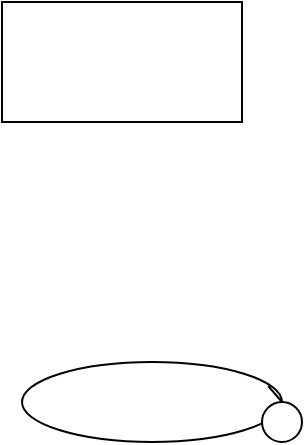 <mxfile>
    <diagram id="dONbHInoIfYDnVBabSr7" name="Página-1">
        <mxGraphModel dx="889" dy="646" grid="1" gridSize="10" guides="1" tooltips="1" connect="1" arrows="1" fold="1" page="1" pageScale="1" pageWidth="827" pageHeight="1169" math="0" shadow="0">
            <root>
                <mxCell id="0"/>
                <mxCell id="1" parent="0"/>
                <mxCell id="2" value="" style="rounded=0;whiteSpace=wrap;html=1;" vertex="1" parent="1">
                    <mxGeometry x="80" y="140" width="120" height="60" as="geometry"/>
                </mxCell>
                <mxCell id="6" value="" style="group" vertex="1" connectable="0" parent="1">
                    <mxGeometry x="90" y="320" width="140" height="40" as="geometry"/>
                </mxCell>
                <mxCell id="3" value="" style="ellipse;whiteSpace=wrap;html=1;" vertex="1" parent="6">
                    <mxGeometry width="130" height="40" as="geometry"/>
                </mxCell>
                <mxCell id="4" value="" style="ellipse;whiteSpace=wrap;html=1;aspect=fixed;" vertex="1" parent="6">
                    <mxGeometry x="120" y="20" width="20" height="20" as="geometry"/>
                </mxCell>
                <mxCell id="5" style="edgeStyle=none;html=1;exitX=0.5;exitY=0;exitDx=0;exitDy=0;entryX=0.947;entryY=0.3;entryDx=0;entryDy=0;entryPerimeter=0;endArrow=none;endFill=0;" edge="1" parent="6" source="4" target="3">
                    <mxGeometry relative="1" as="geometry"/>
                </mxCell>
            </root>
        </mxGraphModel>
    </diagram>
</mxfile>